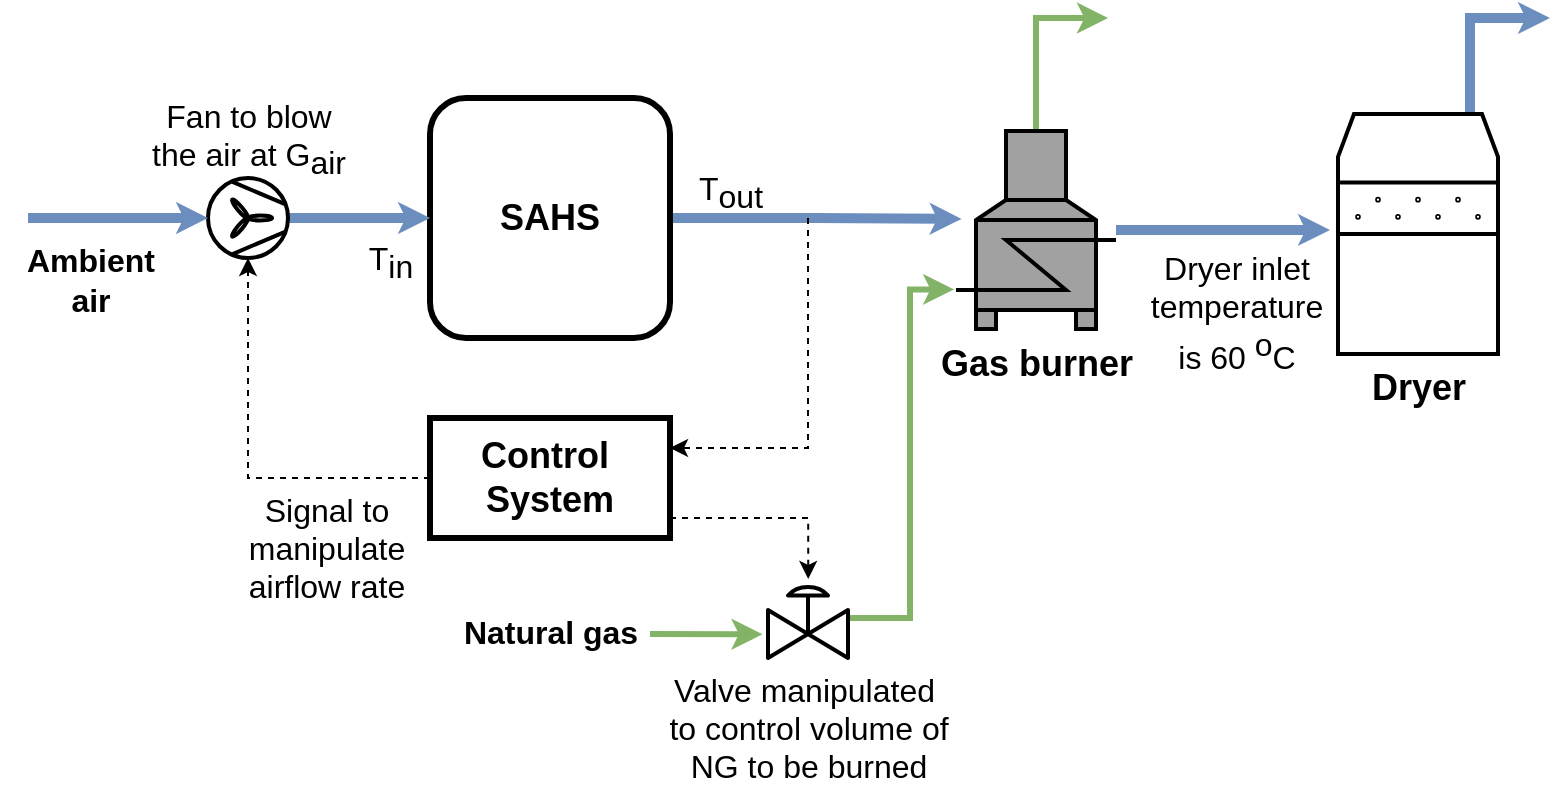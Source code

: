 <mxfile version="21.2.9" type="device">
  <diagram name="Página-1" id="SEgkMx2j9OPiTNY4e0FX">
    <mxGraphModel dx="886" dy="544" grid="0" gridSize="10" guides="1" tooltips="1" connect="1" arrows="1" fold="1" page="1" pageScale="1" pageWidth="827" pageHeight="1169" background="none" math="0" shadow="0">
      <root>
        <mxCell id="0" />
        <mxCell id="1" parent="0" />
        <mxCell id="hPJfRTgjclCtYCK9eQrh-2" style="edgeStyle=orthogonalEdgeStyle;rounded=0;orthogonalLoop=1;jettySize=auto;html=1;entryX=0.965;entryY=0.444;entryDx=0;entryDy=0;entryPerimeter=0;fillColor=#dae8fc;strokeColor=#6c8ebf;strokeWidth=5;endSize=0;" edge="1" parent="1" source="TtV7saJbR-7D5K2qpKGM-1" target="TtV7saJbR-7D5K2qpKGM-8">
          <mxGeometry relative="1" as="geometry" />
        </mxCell>
        <mxCell id="TtV7saJbR-7D5K2qpKGM-1" value="SAHS" style="rounded=1;whiteSpace=wrap;html=1;fontSize=18;fontStyle=1;strokeWidth=3;fontFamily=Helvetica;" parent="1" vertex="1">
          <mxGeometry x="240" y="80" width="120" height="120" as="geometry" />
        </mxCell>
        <mxCell id="TtV7saJbR-7D5K2qpKGM-3" style="edgeStyle=orthogonalEdgeStyle;rounded=0;orthogonalLoop=1;jettySize=auto;html=1;strokeWidth=5;fillColor=#dae8fc;strokeColor=#6c8ebf;fontFamily=Helvetica;fontSize=16;endSize=0;" parent="1" source="TtV7saJbR-7D5K2qpKGM-2" target="TtV7saJbR-7D5K2qpKGM-1" edge="1">
          <mxGeometry relative="1" as="geometry" />
        </mxCell>
        <mxCell id="TtV7saJbR-7D5K2qpKGM-2" value="" style="verticalLabelPosition=bottom;outlineConnect=0;align=center;dashed=0;html=1;verticalAlign=top;shape=mxgraph.pid2misc.fan;fanType=common;strokeWidth=2;fontFamily=Helvetica;fontSize=16;" parent="1" vertex="1">
          <mxGeometry x="129" y="120" width="40" height="40" as="geometry" />
        </mxCell>
        <mxCell id="TtV7saJbR-7D5K2qpKGM-31" style="edgeStyle=orthogonalEdgeStyle;rounded=0;orthogonalLoop=1;jettySize=auto;html=1;fontSize=16;strokeWidth=5;fillColor=#dae8fc;strokeColor=#6c8ebf;fontFamily=Helvetica;endSize=0;" parent="1" source="TtV7saJbR-7D5K2qpKGM-4" edge="1">
          <mxGeometry relative="1" as="geometry">
            <mxPoint x="800" y="40" as="targetPoint" />
            <Array as="points">
              <mxPoint x="760" y="40" />
            </Array>
          </mxGeometry>
        </mxCell>
        <mxCell id="TtV7saJbR-7D5K2qpKGM-4" value="Dryer" style="shape=mxgraph.pid.driers.drier_(fluidized_bed);html=1;pointerEvents=1;align=center;verticalLabelPosition=bottom;verticalAlign=top;dashed=0;fontSize=18;fontStyle=1;strokeWidth=2;fontFamily=Helvetica;" parent="1" vertex="1">
          <mxGeometry x="694" y="88" width="80" height="120" as="geometry" />
        </mxCell>
        <mxCell id="TtV7saJbR-7D5K2qpKGM-22" style="edgeStyle=orthogonalEdgeStyle;rounded=0;orthogonalLoop=1;jettySize=auto;html=1;fontSize=16;strokeWidth=3;fillColor=#d5e8d4;strokeColor=#82b366;fontFamily=Helvetica;" parent="1" source="TtV7saJbR-7D5K2qpKGM-8" edge="1">
          <mxGeometry relative="1" as="geometry">
            <mxPoint x="579" y="40" as="targetPoint" />
            <Array as="points">
              <mxPoint x="543" y="40" />
            </Array>
          </mxGeometry>
        </mxCell>
        <mxCell id="hPJfRTgjclCtYCK9eQrh-3" style="edgeStyle=orthogonalEdgeStyle;rounded=0;orthogonalLoop=1;jettySize=auto;html=1;entryX=-0.05;entryY=0.483;entryDx=0;entryDy=0;entryPerimeter=0;strokeWidth=5;fillColor=#dae8fc;strokeColor=#6c8ebf;endSize=0;" edge="1" parent="1" source="TtV7saJbR-7D5K2qpKGM-8" target="TtV7saJbR-7D5K2qpKGM-4">
          <mxGeometry relative="1" as="geometry" />
        </mxCell>
        <mxCell id="TtV7saJbR-7D5K2qpKGM-8" value="Gas burner" style="shape=mxgraph.pid.vessels.furnace;html=1;pointerEvents=1;align=center;verticalLabelPosition=bottom;verticalAlign=top;dashed=0;fillStyle=solid;fillColor=#A1A1A1;flipH=1;fontSize=18;fontStyle=1;strokeWidth=2;fontFamily=Helvetica;" parent="1" vertex="1">
          <mxGeometry x="503" y="96.5" width="80" height="99" as="geometry" />
        </mxCell>
        <mxCell id="TtV7saJbR-7D5K2qpKGM-34" style="edgeStyle=orthogonalEdgeStyle;rounded=0;orthogonalLoop=1;jettySize=auto;html=1;entryX=1.012;entryY=0.8;entryDx=0;entryDy=0;entryPerimeter=0;strokeWidth=3;fillColor=#d5e8d4;strokeColor=#82b366;fontFamily=Helvetica;fontSize=16;" parent="1" source="TtV7saJbR-7D5K2qpKGM-10" target="TtV7saJbR-7D5K2qpKGM-8" edge="1">
          <mxGeometry relative="1" as="geometry">
            <Array as="points">
              <mxPoint x="480" y="340" />
              <mxPoint x="480" y="176" />
            </Array>
          </mxGeometry>
        </mxCell>
        <mxCell id="TtV7saJbR-7D5K2qpKGM-10" value="Valve manipulated&amp;nbsp;&lt;br style=&quot;font-size: 16px;&quot;&gt;to control volume of &lt;br&gt;NG to be burned" style="verticalLabelPosition=bottom;align=center;html=1;verticalAlign=top;pointerEvents=1;dashed=0;shape=mxgraph.pid2valves.valve;valveType=gate;actuator=diaph;fontFamily=Helvetica;fontSize=16;strokeWidth=2;" parent="1" vertex="1">
          <mxGeometry x="409" y="320" width="40" height="40" as="geometry" />
        </mxCell>
        <mxCell id="TtV7saJbR-7D5K2qpKGM-13" style="edgeStyle=orthogonalEdgeStyle;rounded=0;orthogonalLoop=1;jettySize=auto;html=1;dashed=1;fontFamily=Helvetica;fontSize=16;" parent="1" source="TtV7saJbR-7D5K2qpKGM-12" target="TtV7saJbR-7D5K2qpKGM-2" edge="1">
          <mxGeometry relative="1" as="geometry" />
        </mxCell>
        <mxCell id="TtV7saJbR-7D5K2qpKGM-16" style="edgeStyle=orthogonalEdgeStyle;rounded=0;orthogonalLoop=1;jettySize=auto;html=1;entryX=0.503;entryY=0.012;entryDx=0;entryDy=0;entryPerimeter=0;dashed=1;fontFamily=Helvetica;fontSize=16;" parent="1" source="TtV7saJbR-7D5K2qpKGM-12" target="TtV7saJbR-7D5K2qpKGM-10" edge="1">
          <mxGeometry relative="1" as="geometry">
            <Array as="points">
              <mxPoint x="429" y="290" />
            </Array>
          </mxGeometry>
        </mxCell>
        <mxCell id="TtV7saJbR-7D5K2qpKGM-12" value="Control&amp;nbsp;&lt;br style=&quot;font-size: 18px;&quot;&gt;System" style="rounded=0;whiteSpace=wrap;html=1;fontSize=18;fontStyle=1;strokeWidth=3;fontFamily=Helvetica;" parent="1" vertex="1">
          <mxGeometry x="240" y="240" width="120" height="60" as="geometry" />
        </mxCell>
        <mxCell id="TtV7saJbR-7D5K2qpKGM-14" value="" style="endArrow=classic;html=1;rounded=0;entryX=-0.069;entryY=0.703;entryDx=0;entryDy=0;entryPerimeter=0;strokeWidth=3;fillColor=#d5e8d4;strokeColor=#82b366;fontFamily=Helvetica;fontSize=16;" parent="1" target="TtV7saJbR-7D5K2qpKGM-10" edge="1">
          <mxGeometry width="50" height="50" relative="1" as="geometry">
            <mxPoint x="350" y="348" as="sourcePoint" />
            <mxPoint x="379" y="343" as="targetPoint" />
            <Array as="points" />
          </mxGeometry>
        </mxCell>
        <mxCell id="TtV7saJbR-7D5K2qpKGM-19" style="edgeStyle=orthogonalEdgeStyle;rounded=0;orthogonalLoop=1;jettySize=auto;html=1;entryX=1;entryY=0.25;entryDx=0;entryDy=0;dashed=1;fontFamily=Helvetica;fontSize=16;" parent="1" target="TtV7saJbR-7D5K2qpKGM-12" edge="1">
          <mxGeometry relative="1" as="geometry">
            <mxPoint x="429" y="260" as="targetPoint" />
            <Array as="points">
              <mxPoint x="429" y="255" />
            </Array>
            <mxPoint x="429" y="140" as="sourcePoint" />
          </mxGeometry>
        </mxCell>
        <mxCell id="TtV7saJbR-7D5K2qpKGM-20" value="&lt;span style=&quot;font-size: 16px;&quot;&gt;&lt;font style=&quot;font-size: 16px;&quot;&gt;T&lt;sub style=&quot;font-size: 16px;&quot;&gt;out&lt;/sub&gt;&lt;/font&gt;&lt;/span&gt;" style="text;html=1;align=center;verticalAlign=middle;resizable=0;points=[];autosize=1;strokeColor=none;fillColor=none;fontFamily=Helvetica;fontSize=16;fontStyle=0" parent="1" vertex="1">
          <mxGeometry x="360" y="107" width="60" height="40" as="geometry" />
        </mxCell>
        <mxCell id="TtV7saJbR-7D5K2qpKGM-24" value="" style="edgeStyle=none;orthogonalLoop=1;jettySize=auto;html=1;rounded=0;strokeWidth=5;fillColor=#dae8fc;strokeColor=#6c8ebf;fontFamily=Helvetica;fontSize=16;endSize=0;" parent="1" target="TtV7saJbR-7D5K2qpKGM-2" edge="1">
          <mxGeometry width="100" relative="1" as="geometry">
            <mxPoint x="39" y="140" as="sourcePoint" />
            <mxPoint x="109" y="140" as="targetPoint" />
            <Array as="points" />
          </mxGeometry>
        </mxCell>
        <mxCell id="TtV7saJbR-7D5K2qpKGM-25" value="Natural gas" style="text;html=1;align=center;verticalAlign=middle;resizable=0;points=[];autosize=1;strokeColor=none;fillColor=none;fontStyle=1;fontFamily=Helvetica;fontSize=16;" parent="1" vertex="1">
          <mxGeometry x="245" y="332" width="110" height="30" as="geometry" />
        </mxCell>
        <mxCell id="TtV7saJbR-7D5K2qpKGM-27" value="Signal to&lt;br style=&quot;font-size: 16px;&quot;&gt;manipulate&lt;br style=&quot;font-size: 16px;&quot;&gt;airflow rate" style="text;html=1;align=center;verticalAlign=middle;resizable=0;points=[];autosize=1;strokeColor=none;fillColor=none;fontFamily=Helvetica;fontSize=16;" parent="1" vertex="1">
          <mxGeometry x="140" y="270" width="96" height="70" as="geometry" />
        </mxCell>
        <mxCell id="TtV7saJbR-7D5K2qpKGM-29" value="T&lt;sub style=&quot;font-size: 16px;&quot;&gt;in&lt;/sub&gt;" style="text;html=1;align=center;verticalAlign=middle;resizable=0;points=[];autosize=1;strokeColor=none;fillColor=none;fontSize=16;fontStyle=0;fontFamily=Helvetica;rotation=0;" parent="1" vertex="1">
          <mxGeometry x="195" y="141.5" width="50" height="40" as="geometry" />
        </mxCell>
        <mxCell id="TtV7saJbR-7D5K2qpKGM-30" value="Dryer inlet &lt;br&gt;temperature &lt;br&gt;is 60 &lt;sup style=&quot;font-size: 16px;&quot;&gt;o&lt;/sup&gt;C" style="text;html=1;align=center;verticalAlign=middle;resizable=0;points=[];autosize=1;strokeColor=none;fillColor=none;fontFamily=Helvetica;fontSize=16;" parent="1" vertex="1">
          <mxGeometry x="588" y="147" width="110" height="80" as="geometry" />
        </mxCell>
        <mxCell id="TtV7saJbR-7D5K2qpKGM-35" value="Fan to blow &lt;br style=&quot;font-size: 16px;&quot;&gt;the air at G&lt;sub style=&quot;font-size: 16px;&quot;&gt;air&lt;/sub&gt;" style="text;html=1;align=center;verticalAlign=middle;resizable=0;points=[];autosize=1;strokeColor=none;fillColor=none;fontFamily=Helvetica;fontSize=16;strokeWidth=1;" parent="1" vertex="1">
          <mxGeometry x="89" y="71" width="120" height="60" as="geometry" />
        </mxCell>
        <mxCell id="TtV7saJbR-7D5K2qpKGM-36" value="Ambient&lt;br style=&quot;font-size: 16px;&quot;&gt;air" style="text;html=1;align=center;verticalAlign=middle;resizable=0;points=[];autosize=1;strokeColor=none;fillColor=none;fontSize=16;fontStyle=1;fontFamily=Helvetica;" parent="1" vertex="1">
          <mxGeometry x="25" y="145.5" width="90" height="50" as="geometry" />
        </mxCell>
      </root>
    </mxGraphModel>
  </diagram>
</mxfile>
